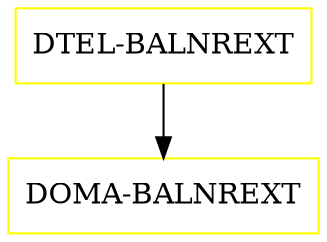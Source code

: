 digraph G {
  "DTEL-BALNREXT" [shape=box,color=yellow];
  "DOMA-BALNREXT" [shape=box,color=yellow,URL="./DOMA_BALNREXT.html"];
  "DTEL-BALNREXT" -> "DOMA-BALNREXT";
}
